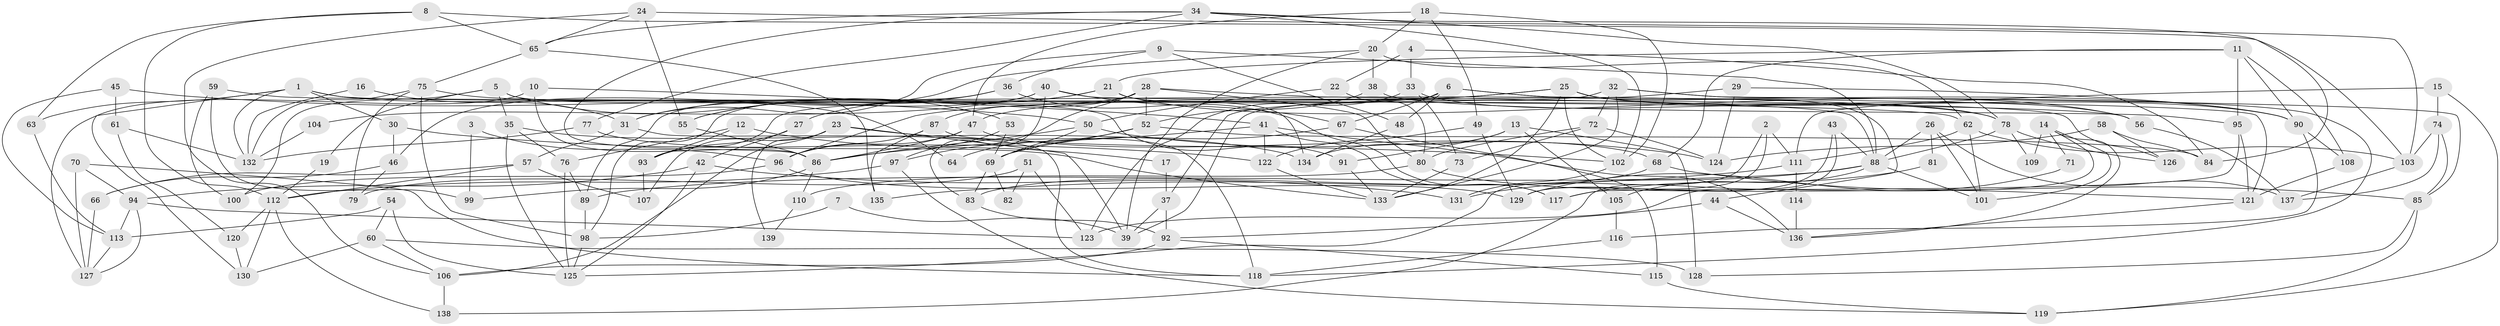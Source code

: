 // coarse degree distribution, {3: 0.10714285714285714, 7: 0.08928571428571429, 10: 0.08928571428571429, 4: 0.14285714285714285, 5: 0.21428571428571427, 6: 0.125, 14: 0.017857142857142856, 11: 0.03571428571428571, 9: 0.08928571428571429, 8: 0.07142857142857142, 2: 0.017857142857142856}
// Generated by graph-tools (version 1.1) at 2025/37/03/04/25 23:37:08]
// undirected, 139 vertices, 278 edges
graph export_dot {
  node [color=gray90,style=filled];
  1;
  2;
  3;
  4;
  5;
  6;
  7;
  8;
  9;
  10;
  11;
  12;
  13;
  14;
  15;
  16;
  17;
  18;
  19;
  20;
  21;
  22;
  23;
  24;
  25;
  26;
  27;
  28;
  29;
  30;
  31;
  32;
  33;
  34;
  35;
  36;
  37;
  38;
  39;
  40;
  41;
  42;
  43;
  44;
  45;
  46;
  47;
  48;
  49;
  50;
  51;
  52;
  53;
  54;
  55;
  56;
  57;
  58;
  59;
  60;
  61;
  62;
  63;
  64;
  65;
  66;
  67;
  68;
  69;
  70;
  71;
  72;
  73;
  74;
  75;
  76;
  77;
  78;
  79;
  80;
  81;
  82;
  83;
  84;
  85;
  86;
  87;
  88;
  89;
  90;
  91;
  92;
  93;
  94;
  95;
  96;
  97;
  98;
  99;
  100;
  101;
  102;
  103;
  104;
  105;
  106;
  107;
  108;
  109;
  110;
  111;
  112;
  113;
  114;
  115;
  116;
  117;
  118;
  119;
  120;
  121;
  122;
  123;
  124;
  125;
  126;
  127;
  128;
  129;
  130;
  131;
  132;
  133;
  134;
  135;
  136;
  137;
  138;
  139;
  1 -- 30;
  1 -- 63;
  1 -- 56;
  1 -- 64;
  1 -- 130;
  1 -- 132;
  2 -- 125;
  2 -- 111;
  2 -- 129;
  3 -- 99;
  3 -- 96;
  4 -- 33;
  4 -- 84;
  4 -- 22;
  5 -- 35;
  5 -- 91;
  5 -- 19;
  5 -- 53;
  5 -- 100;
  6 -- 48;
  6 -- 90;
  6 -- 67;
  6 -- 93;
  6 -- 121;
  7 -- 39;
  7 -- 98;
  8 -- 103;
  8 -- 65;
  8 -- 63;
  8 -- 112;
  9 -- 31;
  9 -- 88;
  9 -- 36;
  9 -- 48;
  10 -- 41;
  10 -- 86;
  10 -- 127;
  11 -- 68;
  11 -- 90;
  11 -- 21;
  11 -- 95;
  11 -- 108;
  12 -- 93;
  12 -- 76;
  12 -- 17;
  13 -- 128;
  13 -- 105;
  13 -- 91;
  13 -- 134;
  14 -- 101;
  14 -- 136;
  14 -- 71;
  14 -- 109;
  14 -- 123;
  15 -- 111;
  15 -- 119;
  15 -- 74;
  16 -- 132;
  16 -- 31;
  17 -- 37;
  18 -- 49;
  18 -- 102;
  18 -- 20;
  18 -- 47;
  19 -- 112;
  20 -- 39;
  20 -- 31;
  20 -- 38;
  20 -- 62;
  21 -- 55;
  21 -- 27;
  21 -- 56;
  21 -- 134;
  22 -- 80;
  22 -- 50;
  23 -- 106;
  23 -- 107;
  23 -- 39;
  23 -- 102;
  23 -- 139;
  24 -- 106;
  24 -- 103;
  24 -- 55;
  24 -- 65;
  25 -- 102;
  25 -- 56;
  25 -- 44;
  25 -- 47;
  25 -- 90;
  25 -- 96;
  25 -- 133;
  26 -- 88;
  26 -- 137;
  26 -- 81;
  26 -- 101;
  27 -- 42;
  27 -- 93;
  28 -- 52;
  28 -- 98;
  28 -- 80;
  28 -- 87;
  28 -- 88;
  28 -- 97;
  29 -- 39;
  29 -- 90;
  29 -- 124;
  30 -- 122;
  30 -- 46;
  31 -- 118;
  31 -- 57;
  32 -- 133;
  32 -- 85;
  32 -- 37;
  32 -- 72;
  32 -- 118;
  33 -- 73;
  33 -- 123;
  33 -- 78;
  34 -- 78;
  34 -- 86;
  34 -- 65;
  34 -- 77;
  34 -- 84;
  34 -- 102;
  35 -- 134;
  35 -- 125;
  35 -- 76;
  36 -- 55;
  36 -- 89;
  36 -- 117;
  37 -- 92;
  37 -- 39;
  38 -- 95;
  38 -- 52;
  40 -- 126;
  40 -- 83;
  40 -- 46;
  40 -- 67;
  40 -- 104;
  41 -- 117;
  41 -- 86;
  41 -- 122;
  41 -- 136;
  42 -- 94;
  42 -- 125;
  42 -- 131;
  43 -- 88;
  43 -- 129;
  43 -- 138;
  44 -- 136;
  44 -- 92;
  45 -- 50;
  45 -- 113;
  45 -- 61;
  46 -- 66;
  46 -- 79;
  47 -- 68;
  47 -- 86;
  47 -- 96;
  48 -- 134;
  49 -- 129;
  49 -- 122;
  50 -- 69;
  50 -- 86;
  50 -- 124;
  51 -- 79;
  51 -- 123;
  51 -- 82;
  52 -- 69;
  52 -- 64;
  52 -- 84;
  53 -- 97;
  53 -- 69;
  54 -- 125;
  54 -- 60;
  54 -- 113;
  55 -- 86;
  56 -- 137;
  57 -- 112;
  57 -- 66;
  57 -- 107;
  58 -- 84;
  58 -- 124;
  58 -- 126;
  59 -- 100;
  59 -- 62;
  59 -- 99;
  60 -- 106;
  60 -- 130;
  60 -- 128;
  61 -- 132;
  61 -- 120;
  62 -- 101;
  62 -- 103;
  62 -- 111;
  63 -- 113;
  65 -- 75;
  65 -- 135;
  66 -- 127;
  67 -- 69;
  67 -- 115;
  68 -- 85;
  68 -- 83;
  69 -- 82;
  69 -- 83;
  70 -- 127;
  70 -- 118;
  70 -- 94;
  71 -- 129;
  72 -- 124;
  72 -- 73;
  72 -- 80;
  73 -- 133;
  74 -- 137;
  74 -- 85;
  74 -- 103;
  75 -- 78;
  75 -- 79;
  75 -- 98;
  75 -- 132;
  76 -- 89;
  76 -- 125;
  77 -- 132;
  77 -- 133;
  78 -- 88;
  78 -- 109;
  78 -- 126;
  80 -- 110;
  80 -- 121;
  81 -- 117;
  83 -- 92;
  85 -- 119;
  85 -- 128;
  86 -- 99;
  86 -- 110;
  87 -- 96;
  87 -- 118;
  87 -- 135;
  88 -- 131;
  88 -- 89;
  88 -- 101;
  88 -- 105;
  89 -- 98;
  90 -- 108;
  90 -- 116;
  91 -- 133;
  92 -- 106;
  92 -- 115;
  93 -- 107;
  94 -- 127;
  94 -- 113;
  94 -- 123;
  95 -- 121;
  95 -- 117;
  96 -- 100;
  96 -- 129;
  97 -- 112;
  97 -- 119;
  98 -- 125;
  102 -- 131;
  103 -- 137;
  104 -- 132;
  105 -- 116;
  106 -- 138;
  108 -- 121;
  110 -- 139;
  111 -- 135;
  111 -- 114;
  112 -- 130;
  112 -- 120;
  112 -- 138;
  113 -- 127;
  114 -- 136;
  115 -- 119;
  116 -- 118;
  120 -- 130;
  121 -- 136;
  122 -- 133;
}

